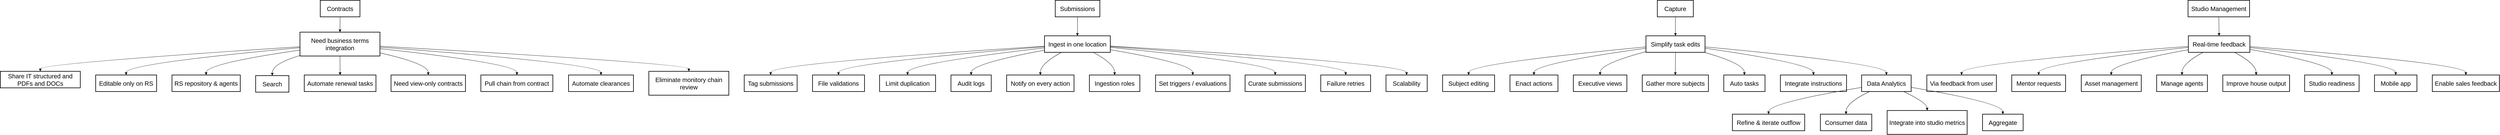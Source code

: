 <mxfile version="26.2.13" pages="4">
  <diagram name="Page-1" id="dv1BpwVz9YMaFAA80OQs">
    <mxGraphModel dx="2574" dy="931" grid="1" gridSize="10" guides="1" tooltips="1" connect="1" arrows="1" fold="1" page="1" pageScale="1" pageWidth="850" pageHeight="1100" math="0" shadow="0">
      <root>
        <mxCell id="0" />
        <mxCell id="1" parent="0" />
        <mxCell id="3_ZKAWXUgkXa2NBCeWP--115" value="Contracts" style="whiteSpace=wrap;strokeWidth=2;fontSize=20;" vertex="1" parent="1">
          <mxGeometry x="740" y="104" width="129" height="54" as="geometry" />
        </mxCell>
        <mxCell id="3_ZKAWXUgkXa2NBCeWP--116" value="Submissions" style="whiteSpace=wrap;strokeWidth=2;fontSize=20;" vertex="1" parent="1">
          <mxGeometry x="3129" y="104" width="145" height="54" as="geometry" />
        </mxCell>
        <mxCell id="3_ZKAWXUgkXa2NBCeWP--117" value="Capture" style="whiteSpace=wrap;strokeWidth=2;fontSize=20;" vertex="1" parent="1">
          <mxGeometry x="5086" y="104" width="117" height="54" as="geometry" />
        </mxCell>
        <mxCell id="3_ZKAWXUgkXa2NBCeWP--118" value="Studio Management" style="whiteSpace=wrap;strokeWidth=2;fontSize=20;" vertex="1" parent="1">
          <mxGeometry x="6811" y="104" width="200" height="54" as="geometry" />
        </mxCell>
        <mxCell id="3_ZKAWXUgkXa2NBCeWP--119" value="Need business terms integration" style="whiteSpace=wrap;strokeWidth=2;fontSize=20;" vertex="1" parent="1">
          <mxGeometry x="674" y="208" width="260" height="78" as="geometry" />
        </mxCell>
        <mxCell id="3_ZKAWXUgkXa2NBCeWP--120" value="Share IT structured and PDFs and DOCs" style="whiteSpace=wrap;strokeWidth=2;fontSize=20;" vertex="1" parent="1">
          <mxGeometry x="-300" y="336" width="260" height="54" as="geometry" />
        </mxCell>
        <mxCell id="3_ZKAWXUgkXa2NBCeWP--121" value="Editable only on RS" style="whiteSpace=wrap;strokeWidth=2;fontSize=20;" vertex="1" parent="1">
          <mxGeometry x="10" y="348" width="198" height="54" as="geometry" />
        </mxCell>
        <mxCell id="3_ZKAWXUgkXa2NBCeWP--122" value="RS repository &amp; agents" style="whiteSpace=wrap;strokeWidth=2;fontSize=20;" vertex="1" parent="1">
          <mxGeometry x="258" y="348" width="222" height="54" as="geometry" />
        </mxCell>
        <mxCell id="3_ZKAWXUgkXa2NBCeWP--123" value="Search" style="whiteSpace=wrap;strokeWidth=2;fontSize=20;" vertex="1" parent="1">
          <mxGeometry x="530" y="350" width="108" height="54" as="geometry" />
        </mxCell>
        <mxCell id="3_ZKAWXUgkXa2NBCeWP--124" value="Automate renewal tasks" style="whiteSpace=wrap;strokeWidth=2;fontSize=20;" vertex="1" parent="1">
          <mxGeometry x="688" y="348" width="233" height="54" as="geometry" />
        </mxCell>
        <mxCell id="3_ZKAWXUgkXa2NBCeWP--125" value="Need view-only contracts" style="whiteSpace=wrap;strokeWidth=2;fontSize=20;" vertex="1" parent="1">
          <mxGeometry x="970" y="348" width="242" height="54" as="geometry" />
        </mxCell>
        <mxCell id="3_ZKAWXUgkXa2NBCeWP--126" value="Pull chain from contract" style="whiteSpace=wrap;strokeWidth=2;fontSize=20;" vertex="1" parent="1">
          <mxGeometry x="1262" y="348" width="234" height="54" as="geometry" />
        </mxCell>
        <mxCell id="3_ZKAWXUgkXa2NBCeWP--127" value="Automate clearances" style="whiteSpace=wrap;strokeWidth=2;fontSize=20;" vertex="1" parent="1">
          <mxGeometry x="1547" y="348" width="211" height="54" as="geometry" />
        </mxCell>
        <mxCell id="3_ZKAWXUgkXa2NBCeWP--128" value="Eliminate monitory chain review" style="whiteSpace=wrap;strokeWidth=2;fontSize=20;" vertex="1" parent="1">
          <mxGeometry x="1808" y="336" width="260" height="78" as="geometry" />
        </mxCell>
        <mxCell id="3_ZKAWXUgkXa2NBCeWP--129" value="Ingest in one location" style="whiteSpace=wrap;strokeWidth=2;fontSize=20;" vertex="1" parent="1">
          <mxGeometry x="3094" y="220" width="214" height="54" as="geometry" />
        </mxCell>
        <mxCell id="3_ZKAWXUgkXa2NBCeWP--130" value="Tag submissions" style="whiteSpace=wrap;strokeWidth=2;fontSize=20;" vertex="1" parent="1">
          <mxGeometry x="2118" y="348" width="172" height="54" as="geometry" />
        </mxCell>
        <mxCell id="3_ZKAWXUgkXa2NBCeWP--131" value="File validations" style="whiteSpace=wrap;strokeWidth=2;fontSize=20;" vertex="1" parent="1">
          <mxGeometry x="2340" y="348" width="169" height="54" as="geometry" />
        </mxCell>
        <mxCell id="3_ZKAWXUgkXa2NBCeWP--132" value="Limit duplication" style="whiteSpace=wrap;strokeWidth=2;fontSize=20;" vertex="1" parent="1">
          <mxGeometry x="2558" y="348" width="182" height="54" as="geometry" />
        </mxCell>
        <mxCell id="3_ZKAWXUgkXa2NBCeWP--133" value="Audit logs" style="whiteSpace=wrap;strokeWidth=2;fontSize=20;" vertex="1" parent="1">
          <mxGeometry x="2790" y="348" width="131" height="54" as="geometry" />
        </mxCell>
        <mxCell id="3_ZKAWXUgkXa2NBCeWP--134" value="Notify on every action" style="whiteSpace=wrap;strokeWidth=2;fontSize=20;" vertex="1" parent="1">
          <mxGeometry x="2971" y="348" width="219" height="54" as="geometry" />
        </mxCell>
        <mxCell id="3_ZKAWXUgkXa2NBCeWP--135" value="Ingestion roles" style="whiteSpace=wrap;strokeWidth=2;fontSize=20;" vertex="1" parent="1">
          <mxGeometry x="3240" y="348" width="164" height="54" as="geometry" />
        </mxCell>
        <mxCell id="3_ZKAWXUgkXa2NBCeWP--136" value="Set triggers / evaluations" style="whiteSpace=wrap;strokeWidth=2;fontSize=20;" vertex="1" parent="1">
          <mxGeometry x="3455" y="348" width="242" height="54" as="geometry" />
        </mxCell>
        <mxCell id="3_ZKAWXUgkXa2NBCeWP--137" value="Curate submissions" style="whiteSpace=wrap;strokeWidth=2;fontSize=20;" vertex="1" parent="1">
          <mxGeometry x="3746" y="348" width="196" height="54" as="geometry" />
        </mxCell>
        <mxCell id="3_ZKAWXUgkXa2NBCeWP--138" value="Failure retries" style="whiteSpace=wrap;strokeWidth=2;fontSize=20;" vertex="1" parent="1">
          <mxGeometry x="3992" y="348" width="162" height="54" as="geometry" />
        </mxCell>
        <mxCell id="3_ZKAWXUgkXa2NBCeWP--139" value="Scalability" style="whiteSpace=wrap;strokeWidth=2;fontSize=20;" vertex="1" parent="1">
          <mxGeometry x="4204" y="348" width="134" height="54" as="geometry" />
        </mxCell>
        <mxCell id="3_ZKAWXUgkXa2NBCeWP--140" value="Simplify task edits" style="whiteSpace=wrap;strokeWidth=2;fontSize=20;" vertex="1" parent="1">
          <mxGeometry x="5049" y="220" width="192" height="54" as="geometry" />
        </mxCell>
        <mxCell id="3_ZKAWXUgkXa2NBCeWP--141" value="Subject editing" style="whiteSpace=wrap;strokeWidth=2;fontSize=20;" vertex="1" parent="1">
          <mxGeometry x="4388" y="348" width="169" height="54" as="geometry" />
        </mxCell>
        <mxCell id="3_ZKAWXUgkXa2NBCeWP--142" value="Enact actions" style="whiteSpace=wrap;strokeWidth=2;fontSize=20;" vertex="1" parent="1">
          <mxGeometry x="4607" y="348" width="156" height="54" as="geometry" />
        </mxCell>
        <mxCell id="3_ZKAWXUgkXa2NBCeWP--143" value="Executive views" style="whiteSpace=wrap;strokeWidth=2;fontSize=20;" vertex="1" parent="1">
          <mxGeometry x="4813" y="348" width="174" height="54" as="geometry" />
        </mxCell>
        <mxCell id="3_ZKAWXUgkXa2NBCeWP--144" value="Gather more subjects" style="whiteSpace=wrap;strokeWidth=2;fontSize=20;" vertex="1" parent="1">
          <mxGeometry x="5037" y="348" width="215" height="54" as="geometry" />
        </mxCell>
        <mxCell id="3_ZKAWXUgkXa2NBCeWP--145" value="Auto tasks" style="whiteSpace=wrap;strokeWidth=2;fontSize=20;" vertex="1" parent="1">
          <mxGeometry x="5302" y="348" width="134" height="54" as="geometry" />
        </mxCell>
        <mxCell id="3_ZKAWXUgkXa2NBCeWP--146" value="Integrate instructions" style="whiteSpace=wrap;strokeWidth=2;fontSize=20;" vertex="1" parent="1">
          <mxGeometry x="5486" y="348" width="215" height="54" as="geometry" />
        </mxCell>
        <mxCell id="3_ZKAWXUgkXa2NBCeWP--147" value="Real-time feedback" style="whiteSpace=wrap;strokeWidth=2;fontSize=20;" vertex="1" parent="1">
          <mxGeometry x="6812" y="220" width="200" height="54" as="geometry" />
        </mxCell>
        <mxCell id="3_ZKAWXUgkXa2NBCeWP--148" value="Via feedback from user" style="whiteSpace=wrap;strokeWidth=2;fontSize=20;" vertex="1" parent="1">
          <mxGeometry x="5962" y="348" width="226" height="54" as="geometry" />
        </mxCell>
        <mxCell id="3_ZKAWXUgkXa2NBCeWP--149" value="Mentor requests" style="whiteSpace=wrap;strokeWidth=2;fontSize=20;" vertex="1" parent="1">
          <mxGeometry x="6238" y="348" width="175" height="54" as="geometry" />
        </mxCell>
        <mxCell id="3_ZKAWXUgkXa2NBCeWP--150" value="Asset management" style="whiteSpace=wrap;strokeWidth=2;fontSize=20;" vertex="1" parent="1">
          <mxGeometry x="6464" y="348" width="195" height="54" as="geometry" />
        </mxCell>
        <mxCell id="3_ZKAWXUgkXa2NBCeWP--151" value="Manage agents" style="whiteSpace=wrap;strokeWidth=2;fontSize=20;" vertex="1" parent="1">
          <mxGeometry x="6709" y="348" width="165" height="54" as="geometry" />
        </mxCell>
        <mxCell id="3_ZKAWXUgkXa2NBCeWP--152" value="Improve house output" style="whiteSpace=wrap;strokeWidth=2;fontSize=20;" vertex="1" parent="1">
          <mxGeometry x="6924" y="348" width="217" height="54" as="geometry" />
        </mxCell>
        <mxCell id="3_ZKAWXUgkXa2NBCeWP--153" value="Studio readiness" style="whiteSpace=wrap;strokeWidth=2;fontSize=20;" vertex="1" parent="1">
          <mxGeometry x="7190" y="348" width="177" height="54" as="geometry" />
        </mxCell>
        <mxCell id="3_ZKAWXUgkXa2NBCeWP--154" value="Mobile app" style="whiteSpace=wrap;strokeWidth=2;fontSize=20;" vertex="1" parent="1">
          <mxGeometry x="7417" y="348" width="138" height="54" as="geometry" />
        </mxCell>
        <mxCell id="3_ZKAWXUgkXa2NBCeWP--155" value="Enable sales feedback" style="whiteSpace=wrap;strokeWidth=2;fontSize=20;" vertex="1" parent="1">
          <mxGeometry x="7605" y="348" width="218" height="54" as="geometry" />
        </mxCell>
        <mxCell id="3_ZKAWXUgkXa2NBCeWP--156" value="Data Analytics" style="whiteSpace=wrap;strokeWidth=2;fontSize=20;" vertex="1" parent="1">
          <mxGeometry x="5750" y="348" width="161" height="54" as="geometry" />
        </mxCell>
        <mxCell id="3_ZKAWXUgkXa2NBCeWP--157" value="Refine &amp; iterate outflow" style="whiteSpace=wrap;strokeWidth=2;fontSize=20;" vertex="1" parent="1">
          <mxGeometry x="5330" y="476" width="235" height="54" as="geometry" />
        </mxCell>
        <mxCell id="3_ZKAWXUgkXa2NBCeWP--158" value="Consumer data" style="whiteSpace=wrap;strokeWidth=2;fontSize=20;" vertex="1" parent="1">
          <mxGeometry x="5616" y="476" width="167" height="54" as="geometry" />
        </mxCell>
        <mxCell id="3_ZKAWXUgkXa2NBCeWP--159" value="Integrate into studio metrics" style="whiteSpace=wrap;strokeWidth=2;fontSize=20;" vertex="1" parent="1">
          <mxGeometry x="5833" y="464" width="260" height="78" as="geometry" />
        </mxCell>
        <mxCell id="3_ZKAWXUgkXa2NBCeWP--160" value="Aggregate" style="whiteSpace=wrap;strokeWidth=2;fontSize=20;" vertex="1" parent="1">
          <mxGeometry x="6143" y="476" width="132" height="54" as="geometry" />
        </mxCell>
        <mxCell id="3_ZKAWXUgkXa2NBCeWP--165" value="" style="curved=1;startArrow=none;endArrow=block;exitX=0.5;exitY=1;entryX=0.5;entryY=0;rounded=0;fontSize=20;" edge="1" parent="1" source="3_ZKAWXUgkXa2NBCeWP--115" target="3_ZKAWXUgkXa2NBCeWP--119">
          <mxGeometry relative="1" as="geometry">
            <Array as="points" />
          </mxGeometry>
        </mxCell>
        <mxCell id="3_ZKAWXUgkXa2NBCeWP--166" value="" style="curved=1;startArrow=none;endArrow=block;exitX=0;exitY=0.61;entryX=0.5;entryY=0;rounded=0;fontSize=20;" edge="1" parent="1" source="3_ZKAWXUgkXa2NBCeWP--119" target="3_ZKAWXUgkXa2NBCeWP--120">
          <mxGeometry relative="1" as="geometry">
            <Array as="points">
              <mxPoint x="-170" y="311" />
            </Array>
          </mxGeometry>
        </mxCell>
        <mxCell id="3_ZKAWXUgkXa2NBCeWP--167" value="" style="curved=1;startArrow=none;endArrow=block;exitX=0;exitY=0.65;entryX=0.5;entryY=0;rounded=0;fontSize=20;" edge="1" parent="1" source="3_ZKAWXUgkXa2NBCeWP--119" target="3_ZKAWXUgkXa2NBCeWP--121">
          <mxGeometry relative="1" as="geometry">
            <Array as="points">
              <mxPoint x="109" y="311" />
            </Array>
          </mxGeometry>
        </mxCell>
        <mxCell id="3_ZKAWXUgkXa2NBCeWP--168" value="" style="curved=1;startArrow=none;endArrow=block;exitX=0;exitY=0.75;entryX=0.5;entryY=0;rounded=0;fontSize=20;" edge="1" parent="1" source="3_ZKAWXUgkXa2NBCeWP--119" target="3_ZKAWXUgkXa2NBCeWP--122">
          <mxGeometry relative="1" as="geometry">
            <Array as="points">
              <mxPoint x="369" y="311" />
            </Array>
          </mxGeometry>
        </mxCell>
        <mxCell id="3_ZKAWXUgkXa2NBCeWP--169" value="" style="curved=1;startArrow=none;endArrow=block;exitX=0;exitY=0.98;entryX=0.5;entryY=0;rounded=0;fontSize=20;" edge="1" parent="1" source="3_ZKAWXUgkXa2NBCeWP--119" target="3_ZKAWXUgkXa2NBCeWP--123">
          <mxGeometry relative="1" as="geometry">
            <Array as="points">
              <mxPoint x="584" y="311" />
            </Array>
          </mxGeometry>
        </mxCell>
        <mxCell id="3_ZKAWXUgkXa2NBCeWP--170" value="" style="curved=1;startArrow=none;endArrow=block;exitX=0.5;exitY=1;entryX=0.5;entryY=0;rounded=0;fontSize=20;" edge="1" parent="1" source="3_ZKAWXUgkXa2NBCeWP--119" target="3_ZKAWXUgkXa2NBCeWP--124">
          <mxGeometry relative="1" as="geometry">
            <Array as="points" />
          </mxGeometry>
        </mxCell>
        <mxCell id="3_ZKAWXUgkXa2NBCeWP--171" value="" style="curved=1;startArrow=none;endArrow=block;exitX=1;exitY=0.87;entryX=0.5;entryY=0;rounded=0;fontSize=20;" edge="1" parent="1" source="3_ZKAWXUgkXa2NBCeWP--119" target="3_ZKAWXUgkXa2NBCeWP--125">
          <mxGeometry relative="1" as="geometry">
            <Array as="points">
              <mxPoint x="1091" y="311" />
            </Array>
          </mxGeometry>
        </mxCell>
        <mxCell id="3_ZKAWXUgkXa2NBCeWP--172" value="" style="curved=1;startArrow=none;endArrow=block;exitX=1;exitY=0.69;entryX=0.5;entryY=0;rounded=0;fontSize=20;" edge="1" parent="1" source="3_ZKAWXUgkXa2NBCeWP--119" target="3_ZKAWXUgkXa2NBCeWP--126">
          <mxGeometry relative="1" as="geometry">
            <Array as="points">
              <mxPoint x="1380" y="311" />
            </Array>
          </mxGeometry>
        </mxCell>
        <mxCell id="3_ZKAWXUgkXa2NBCeWP--173" value="" style="curved=1;startArrow=none;endArrow=block;exitX=1;exitY=0.63;entryX=0.5;entryY=0;rounded=0;fontSize=20;" edge="1" parent="1" source="3_ZKAWXUgkXa2NBCeWP--119" target="3_ZKAWXUgkXa2NBCeWP--127">
          <mxGeometry relative="1" as="geometry">
            <Array as="points">
              <mxPoint x="1652" y="311" />
            </Array>
          </mxGeometry>
        </mxCell>
        <mxCell id="3_ZKAWXUgkXa2NBCeWP--174" value="" style="curved=1;startArrow=none;endArrow=block;exitX=1;exitY=0.59;entryX=0.5;entryY=0;rounded=0;fontSize=20;" edge="1" parent="1" source="3_ZKAWXUgkXa2NBCeWP--119" target="3_ZKAWXUgkXa2NBCeWP--128">
          <mxGeometry relative="1" as="geometry">
            <Array as="points">
              <mxPoint x="1938" y="311" />
            </Array>
          </mxGeometry>
        </mxCell>
        <mxCell id="3_ZKAWXUgkXa2NBCeWP--175" value="" style="curved=1;startArrow=none;endArrow=block;exitX=0.5;exitY=1;entryX=0.5;entryY=0;rounded=0;fontSize=20;" edge="1" parent="1" source="3_ZKAWXUgkXa2NBCeWP--116" target="3_ZKAWXUgkXa2NBCeWP--129">
          <mxGeometry relative="1" as="geometry">
            <Array as="points" />
          </mxGeometry>
        </mxCell>
        <mxCell id="3_ZKAWXUgkXa2NBCeWP--176" value="" style="curved=1;startArrow=none;endArrow=block;exitX=0;exitY=0.63;entryX=0.5;entryY=0;rounded=0;fontSize=20;" edge="1" parent="1" source="3_ZKAWXUgkXa2NBCeWP--129" target="3_ZKAWXUgkXa2NBCeWP--130">
          <mxGeometry relative="1" as="geometry">
            <Array as="points">
              <mxPoint x="2204" y="311" />
            </Array>
          </mxGeometry>
        </mxCell>
        <mxCell id="3_ZKAWXUgkXa2NBCeWP--177" value="" style="curved=1;startArrow=none;endArrow=block;exitX=0;exitY=0.66;entryX=0.5;entryY=0;rounded=0;fontSize=20;" edge="1" parent="1" source="3_ZKAWXUgkXa2NBCeWP--129" target="3_ZKAWXUgkXa2NBCeWP--131">
          <mxGeometry relative="1" as="geometry">
            <Array as="points">
              <mxPoint x="2424" y="311" />
            </Array>
          </mxGeometry>
        </mxCell>
        <mxCell id="3_ZKAWXUgkXa2NBCeWP--178" value="" style="curved=1;startArrow=none;endArrow=block;exitX=0;exitY=0.73;entryX=0.5;entryY=0;rounded=0;fontSize=20;" edge="1" parent="1" source="3_ZKAWXUgkXa2NBCeWP--129" target="3_ZKAWXUgkXa2NBCeWP--132">
          <mxGeometry relative="1" as="geometry">
            <Array as="points">
              <mxPoint x="2649" y="311" />
            </Array>
          </mxGeometry>
        </mxCell>
        <mxCell id="3_ZKAWXUgkXa2NBCeWP--179" value="" style="curved=1;startArrow=none;endArrow=block;exitX=0;exitY=0.87;entryX=0.5;entryY=0;rounded=0;fontSize=20;" edge="1" parent="1" source="3_ZKAWXUgkXa2NBCeWP--129" target="3_ZKAWXUgkXa2NBCeWP--133">
          <mxGeometry relative="1" as="geometry">
            <Array as="points">
              <mxPoint x="2856" y="311" />
            </Array>
          </mxGeometry>
        </mxCell>
        <mxCell id="3_ZKAWXUgkXa2NBCeWP--180" value="" style="curved=1;startArrow=none;endArrow=block;exitX=0.26;exitY=1;entryX=0.5;entryY=0;rounded=0;fontSize=20;" edge="1" parent="1" source="3_ZKAWXUgkXa2NBCeWP--129" target="3_ZKAWXUgkXa2NBCeWP--134">
          <mxGeometry relative="1" as="geometry">
            <Array as="points">
              <mxPoint x="3081" y="311" />
            </Array>
          </mxGeometry>
        </mxCell>
        <mxCell id="3_ZKAWXUgkXa2NBCeWP--181" value="" style="curved=1;startArrow=none;endArrow=block;exitX=0.74;exitY=1;entryX=0.5;entryY=0;rounded=0;fontSize=20;" edge="1" parent="1" source="3_ZKAWXUgkXa2NBCeWP--129" target="3_ZKAWXUgkXa2NBCeWP--135">
          <mxGeometry relative="1" as="geometry">
            <Array as="points">
              <mxPoint x="3322" y="311" />
            </Array>
          </mxGeometry>
        </mxCell>
        <mxCell id="3_ZKAWXUgkXa2NBCeWP--182" value="" style="curved=1;startArrow=none;endArrow=block;exitX=1;exitY=0.84;entryX=0.5;entryY=0;rounded=0;fontSize=20;" edge="1" parent="1" source="3_ZKAWXUgkXa2NBCeWP--129" target="3_ZKAWXUgkXa2NBCeWP--136">
          <mxGeometry relative="1" as="geometry">
            <Array as="points">
              <mxPoint x="3575" y="311" />
            </Array>
          </mxGeometry>
        </mxCell>
        <mxCell id="3_ZKAWXUgkXa2NBCeWP--183" value="" style="curved=1;startArrow=none;endArrow=block;exitX=1;exitY=0.7;entryX=0.5;entryY=0;rounded=0;fontSize=20;" edge="1" parent="1" source="3_ZKAWXUgkXa2NBCeWP--129" target="3_ZKAWXUgkXa2NBCeWP--137">
          <mxGeometry relative="1" as="geometry">
            <Array as="points">
              <mxPoint x="3844" y="311" />
            </Array>
          </mxGeometry>
        </mxCell>
        <mxCell id="3_ZKAWXUgkXa2NBCeWP--184" value="" style="curved=1;startArrow=none;endArrow=block;exitX=1;exitY=0.65;entryX=0.5;entryY=0;rounded=0;fontSize=20;" edge="1" parent="1" source="3_ZKAWXUgkXa2NBCeWP--129" target="3_ZKAWXUgkXa2NBCeWP--138">
          <mxGeometry relative="1" as="geometry">
            <Array as="points">
              <mxPoint x="4073" y="311" />
            </Array>
          </mxGeometry>
        </mxCell>
        <mxCell id="3_ZKAWXUgkXa2NBCeWP--185" value="" style="curved=1;startArrow=none;endArrow=block;exitX=1;exitY=0.62;entryX=0.5;entryY=0;rounded=0;fontSize=20;" edge="1" parent="1" source="3_ZKAWXUgkXa2NBCeWP--129" target="3_ZKAWXUgkXa2NBCeWP--139">
          <mxGeometry relative="1" as="geometry">
            <Array as="points">
              <mxPoint x="4271" y="311" />
            </Array>
          </mxGeometry>
        </mxCell>
        <mxCell id="3_ZKAWXUgkXa2NBCeWP--186" value="" style="curved=1;startArrow=none;endArrow=block;exitX=0.5;exitY=1;entryX=0.5;entryY=0;rounded=0;fontSize=20;" edge="1" parent="1" source="3_ZKAWXUgkXa2NBCeWP--117" target="3_ZKAWXUgkXa2NBCeWP--140">
          <mxGeometry relative="1" as="geometry">
            <Array as="points" />
          </mxGeometry>
        </mxCell>
        <mxCell id="3_ZKAWXUgkXa2NBCeWP--187" value="" style="curved=1;startArrow=none;endArrow=block;exitX=0;exitY=0.67;entryX=0.5;entryY=0;rounded=0;fontSize=20;" edge="1" parent="1" source="3_ZKAWXUgkXa2NBCeWP--140" target="3_ZKAWXUgkXa2NBCeWP--141">
          <mxGeometry relative="1" as="geometry">
            <Array as="points">
              <mxPoint x="4473" y="311" />
            </Array>
          </mxGeometry>
        </mxCell>
        <mxCell id="3_ZKAWXUgkXa2NBCeWP--188" value="" style="curved=1;startArrow=none;endArrow=block;exitX=0;exitY=0.75;entryX=0.5;entryY=0;rounded=0;fontSize=20;" edge="1" parent="1" source="3_ZKAWXUgkXa2NBCeWP--140" target="3_ZKAWXUgkXa2NBCeWP--142">
          <mxGeometry relative="1" as="geometry">
            <Array as="points">
              <mxPoint x="4685" y="311" />
            </Array>
          </mxGeometry>
        </mxCell>
        <mxCell id="3_ZKAWXUgkXa2NBCeWP--189" value="" style="curved=1;startArrow=none;endArrow=block;exitX=0;exitY=0.96;entryX=0.5;entryY=0;rounded=0;fontSize=20;" edge="1" parent="1" source="3_ZKAWXUgkXa2NBCeWP--140" target="3_ZKAWXUgkXa2NBCeWP--143">
          <mxGeometry relative="1" as="geometry">
            <Array as="points">
              <mxPoint x="4900" y="311" />
            </Array>
          </mxGeometry>
        </mxCell>
        <mxCell id="3_ZKAWXUgkXa2NBCeWP--190" value="" style="curved=1;startArrow=none;endArrow=block;exitX=0.5;exitY=1;entryX=0.5;entryY=0;rounded=0;fontSize=20;" edge="1" parent="1" source="3_ZKAWXUgkXa2NBCeWP--140" target="3_ZKAWXUgkXa2NBCeWP--144">
          <mxGeometry relative="1" as="geometry">
            <Array as="points" />
          </mxGeometry>
        </mxCell>
        <mxCell id="3_ZKAWXUgkXa2NBCeWP--191" value="" style="curved=1;startArrow=none;endArrow=block;exitX=0.99;exitY=1;entryX=0.5;entryY=0;rounded=0;fontSize=20;" edge="1" parent="1" source="3_ZKAWXUgkXa2NBCeWP--140" target="3_ZKAWXUgkXa2NBCeWP--145">
          <mxGeometry relative="1" as="geometry">
            <Array as="points">
              <mxPoint x="5369" y="311" />
            </Array>
          </mxGeometry>
        </mxCell>
        <mxCell id="3_ZKAWXUgkXa2NBCeWP--192" value="" style="curved=1;startArrow=none;endArrow=block;exitX=1;exitY=0.75;entryX=0.5;entryY=0;rounded=0;fontSize=20;" edge="1" parent="1" source="3_ZKAWXUgkXa2NBCeWP--140" target="3_ZKAWXUgkXa2NBCeWP--146">
          <mxGeometry relative="1" as="geometry">
            <Array as="points">
              <mxPoint x="5593" y="311" />
            </Array>
          </mxGeometry>
        </mxCell>
        <mxCell id="3_ZKAWXUgkXa2NBCeWP--193" value="" style="curved=1;startArrow=none;endArrow=block;exitX=0.5;exitY=1;entryX=0.5;entryY=0;rounded=0;fontSize=20;" edge="1" parent="1" source="3_ZKAWXUgkXa2NBCeWP--118" target="3_ZKAWXUgkXa2NBCeWP--147">
          <mxGeometry relative="1" as="geometry">
            <Array as="points" />
          </mxGeometry>
        </mxCell>
        <mxCell id="3_ZKAWXUgkXa2NBCeWP--194" value="" style="curved=1;startArrow=none;endArrow=block;exitX=0;exitY=0.64;entryX=0.5;entryY=0;rounded=0;fontSize=20;" edge="1" parent="1" source="3_ZKAWXUgkXa2NBCeWP--147" target="3_ZKAWXUgkXa2NBCeWP--148">
          <mxGeometry relative="1" as="geometry">
            <Array as="points">
              <mxPoint x="6075" y="311" />
            </Array>
          </mxGeometry>
        </mxCell>
        <mxCell id="3_ZKAWXUgkXa2NBCeWP--195" value="" style="curved=1;startArrow=none;endArrow=block;exitX=0;exitY=0.7;entryX=0.5;entryY=0;rounded=0;fontSize=20;" edge="1" parent="1" source="3_ZKAWXUgkXa2NBCeWP--147" target="3_ZKAWXUgkXa2NBCeWP--149">
          <mxGeometry relative="1" as="geometry">
            <Array as="points">
              <mxPoint x="6326" y="311" />
            </Array>
          </mxGeometry>
        </mxCell>
        <mxCell id="3_ZKAWXUgkXa2NBCeWP--196" value="" style="curved=1;startArrow=none;endArrow=block;exitX=0;exitY=0.84;entryX=0.5;entryY=0;rounded=0;fontSize=20;" edge="1" parent="1" source="3_ZKAWXUgkXa2NBCeWP--147" target="3_ZKAWXUgkXa2NBCeWP--150">
          <mxGeometry relative="1" as="geometry">
            <Array as="points">
              <mxPoint x="6561" y="311" />
            </Array>
          </mxGeometry>
        </mxCell>
        <mxCell id="3_ZKAWXUgkXa2NBCeWP--197" value="" style="curved=1;startArrow=none;endArrow=block;exitX=0.24;exitY=1;entryX=0.5;entryY=0;rounded=0;fontSize=20;" edge="1" parent="1" source="3_ZKAWXUgkXa2NBCeWP--147" target="3_ZKAWXUgkXa2NBCeWP--151">
          <mxGeometry relative="1" as="geometry">
            <Array as="points">
              <mxPoint x="6791" y="311" />
            </Array>
          </mxGeometry>
        </mxCell>
        <mxCell id="3_ZKAWXUgkXa2NBCeWP--198" value="" style="curved=1;startArrow=none;endArrow=block;exitX=0.75;exitY=1;entryX=0.5;entryY=0;rounded=0;fontSize=20;" edge="1" parent="1" source="3_ZKAWXUgkXa2NBCeWP--147" target="3_ZKAWXUgkXa2NBCeWP--152">
          <mxGeometry relative="1" as="geometry">
            <Array as="points">
              <mxPoint x="7032" y="311" />
            </Array>
          </mxGeometry>
        </mxCell>
        <mxCell id="3_ZKAWXUgkXa2NBCeWP--199" value="" style="curved=1;startArrow=none;endArrow=block;exitX=1;exitY=0.82;entryX=0.5;entryY=0;rounded=0;fontSize=20;" edge="1" parent="1" source="3_ZKAWXUgkXa2NBCeWP--147" target="3_ZKAWXUgkXa2NBCeWP--153">
          <mxGeometry relative="1" as="geometry">
            <Array as="points">
              <mxPoint x="7279" y="311" />
            </Array>
          </mxGeometry>
        </mxCell>
        <mxCell id="3_ZKAWXUgkXa2NBCeWP--200" value="" style="curved=1;startArrow=none;endArrow=block;exitX=1;exitY=0.71;entryX=0.5;entryY=0;rounded=0;fontSize=20;" edge="1" parent="1" source="3_ZKAWXUgkXa2NBCeWP--147" target="3_ZKAWXUgkXa2NBCeWP--154">
          <mxGeometry relative="1" as="geometry">
            <Array as="points">
              <mxPoint x="7486" y="311" />
            </Array>
          </mxGeometry>
        </mxCell>
        <mxCell id="3_ZKAWXUgkXa2NBCeWP--201" value="" style="curved=1;startArrow=none;endArrow=block;exitX=1;exitY=0.65;entryX=0.5;entryY=0;rounded=0;fontSize=20;" edge="1" parent="1" source="3_ZKAWXUgkXa2NBCeWP--147" target="3_ZKAWXUgkXa2NBCeWP--155">
          <mxGeometry relative="1" as="geometry">
            <Array as="points">
              <mxPoint x="7714" y="311" />
            </Array>
          </mxGeometry>
        </mxCell>
        <mxCell id="3_ZKAWXUgkXa2NBCeWP--202" value="" style="curved=1;startArrow=none;endArrow=block;exitX=1;exitY=0.67;entryX=0.5;entryY=0;rounded=0;fontSize=20;" edge="1" parent="1" source="3_ZKAWXUgkXa2NBCeWP--140" target="3_ZKAWXUgkXa2NBCeWP--156">
          <mxGeometry relative="1" as="geometry">
            <Array as="points">
              <mxPoint x="5831" y="311" />
            </Array>
          </mxGeometry>
        </mxCell>
        <mxCell id="3_ZKAWXUgkXa2NBCeWP--203" value="" style="curved=1;startArrow=none;endArrow=block;exitX=0;exitY=0.75;entryX=0.5;entryY=0;rounded=0;fontSize=20;" edge="1" parent="1" source="3_ZKAWXUgkXa2NBCeWP--156" target="3_ZKAWXUgkXa2NBCeWP--157">
          <mxGeometry relative="1" as="geometry">
            <Array as="points">
              <mxPoint x="5448" y="439" />
            </Array>
          </mxGeometry>
        </mxCell>
        <mxCell id="3_ZKAWXUgkXa2NBCeWP--204" value="" style="curved=1;startArrow=none;endArrow=block;exitX=0.16;exitY=1;entryX=0.5;entryY=0;rounded=0;fontSize=20;" edge="1" parent="1" source="3_ZKAWXUgkXa2NBCeWP--156" target="3_ZKAWXUgkXa2NBCeWP--158">
          <mxGeometry relative="1" as="geometry">
            <Array as="points">
              <mxPoint x="5699" y="439" />
            </Array>
          </mxGeometry>
        </mxCell>
        <mxCell id="3_ZKAWXUgkXa2NBCeWP--205" value="" style="curved=1;startArrow=none;endArrow=block;exitX=0.85;exitY=1;entryX=0.5;entryY=0;rounded=0;fontSize=20;" edge="1" parent="1" source="3_ZKAWXUgkXa2NBCeWP--156" target="3_ZKAWXUgkXa2NBCeWP--159">
          <mxGeometry relative="1" as="geometry">
            <Array as="points">
              <mxPoint x="5963" y="439" />
            </Array>
          </mxGeometry>
        </mxCell>
        <mxCell id="3_ZKAWXUgkXa2NBCeWP--206" value="" style="curved=1;startArrow=none;endArrow=block;exitX=1.01;exitY=0.75;entryX=0.5;entryY=0;rounded=0;fontSize=20;" edge="1" parent="1" source="3_ZKAWXUgkXa2NBCeWP--156" target="3_ZKAWXUgkXa2NBCeWP--160">
          <mxGeometry relative="1" as="geometry">
            <Array as="points">
              <mxPoint x="6209" y="439" />
            </Array>
          </mxGeometry>
        </mxCell>
      </root>
    </mxGraphModel>
  </diagram>
  <diagram id="5qSao1uCN-I8nl_QvMsA" name="RM">
    <mxGraphModel dx="532" dy="512" grid="1" gridSize="10" guides="1" tooltips="1" connect="1" arrows="1" fold="1" page="1" pageScale="1" pageWidth="850" pageHeight="1100" math="0" shadow="0">
      <root>
        <mxCell id="0" />
        <mxCell id="1" parent="0" />
        <mxCell id="n62kCkismZGHgRpiUPFP-6" value="" style="edgeStyle=orthogonalEdgeStyle;rounded=0;orthogonalLoop=1;jettySize=auto;html=1;entryX=0.5;entryY=0;entryDx=0;entryDy=0;" edge="1" parent="1" source="n62kCkismZGHgRpiUPFP-2" target="n62kCkismZGHgRpiUPFP-7">
          <mxGeometry relative="1" as="geometry">
            <mxPoint x="100" y="135" as="targetPoint" />
          </mxGeometry>
        </mxCell>
        <mxCell id="n62kCkismZGHgRpiUPFP-2" value="Research Market" style="rounded=1;whiteSpace=wrap;html=1;" vertex="1" parent="1">
          <mxGeometry x="40" y="40" width="120" height="30" as="geometry" />
        </mxCell>
        <mxCell id="n62kCkismZGHgRpiUPFP-9" value="" style="edgeStyle=orthogonalEdgeStyle;rounded=0;orthogonalLoop=1;jettySize=auto;html=1;" edge="1" parent="1" source="n62kCkismZGHgRpiUPFP-7" target="n62kCkismZGHgRpiUPFP-8">
          <mxGeometry relative="1" as="geometry" />
        </mxCell>
        <mxCell id="n62kCkismZGHgRpiUPFP-15" value="" style="edgeStyle=orthogonalEdgeStyle;rounded=0;orthogonalLoop=1;jettySize=auto;html=1;" edge="1" parent="1" source="n62kCkismZGHgRpiUPFP-7" target="n62kCkismZGHgRpiUPFP-12">
          <mxGeometry relative="1" as="geometry" />
        </mxCell>
        <mxCell id="n62kCkismZGHgRpiUPFP-7" value="External File" style="rounded=1;whiteSpace=wrap;html=1;" vertex="1" parent="1">
          <mxGeometry x="40" y="110" width="120" height="30" as="geometry" />
        </mxCell>
        <mxCell id="n62kCkismZGHgRpiUPFP-8" value="&lt;ul&gt;&lt;li&gt;Free Redeemed Lunch&lt;/li&gt;&lt;li style=&quot;text-align: left;&quot;&gt;Year Book Details&lt;/li&gt;&lt;li style=&quot;text-align: left;&quot;&gt;&lt;span style=&quot;background-color: transparent; color: light-dark(rgb(0, 0, 0), rgb(255, 255, 255));&quot;&gt;Competitors&lt;/span&gt;&lt;/li&gt;&lt;li style=&quot;text-align: left;&quot;&gt;&lt;span style=&quot;background-color: transparent; color: light-dark(rgb(0, 0, 0), rgb(255, 255, 255));&quot;&gt;Demographics&lt;/span&gt;&lt;/li&gt;&lt;li style=&quot;text-align: left;&quot;&gt;&lt;span style=&quot;background-color: transparent; color: light-dark(rgb(0, 0, 0), rgb(255, 255, 255));&quot;&gt;School District Info&amp;nbsp;&lt;/span&gt;&lt;/li&gt;&lt;/ul&gt;" style="shape=process;whiteSpace=wrap;html=1;backgroundOutline=1;rounded=1;" vertex="1" parent="1">
          <mxGeometry x="240" y="77.5" width="240" height="95" as="geometry" />
        </mxCell>
        <mxCell id="n62kCkismZGHgRpiUPFP-18" value="" style="edgeStyle=orthogonalEdgeStyle;rounded=0;orthogonalLoop=1;jettySize=auto;html=1;" edge="1" parent="1" source="n62kCkismZGHgRpiUPFP-10" target="n62kCkismZGHgRpiUPFP-17">
          <mxGeometry relative="1" as="geometry" />
        </mxCell>
        <mxCell id="n62kCkismZGHgRpiUPFP-10" value="Do Analysis&lt;div&gt;in&lt;/div&gt;&lt;div&gt;Excel&lt;/div&gt;" style="whiteSpace=wrap;html=1;rounded=1;" vertex="1" parent="1">
          <mxGeometry x="260" y="201.25" width="120" height="57.5" as="geometry" />
        </mxCell>
        <mxCell id="n62kCkismZGHgRpiUPFP-16" value="" style="edgeStyle=orthogonalEdgeStyle;rounded=0;orthogonalLoop=1;jettySize=auto;html=1;" edge="1" parent="1" source="n62kCkismZGHgRpiUPFP-12" target="n62kCkismZGHgRpiUPFP-10">
          <mxGeometry relative="1" as="geometry" />
        </mxCell>
        <mxCell id="n62kCkismZGHgRpiUPFP-20" value="" style="edgeStyle=orthogonalEdgeStyle;rounded=0;orthogonalLoop=1;jettySize=auto;html=1;" edge="1" parent="1" source="n62kCkismZGHgRpiUPFP-12" target="n62kCkismZGHgRpiUPFP-19">
          <mxGeometry relative="1" as="geometry" />
        </mxCell>
        <mxCell id="n62kCkismZGHgRpiUPFP-12" value="Salesforce&amp;nbsp;&lt;div&gt;Sale Cloud&lt;/div&gt;" style="whiteSpace=wrap;html=1;rounded=1;" vertex="1" parent="1">
          <mxGeometry x="40" y="200" width="120" height="60" as="geometry" />
        </mxCell>
        <mxCell id="n62kCkismZGHgRpiUPFP-17" value="Revise Tiers&lt;div&gt;Hire Reps&lt;/div&gt;&lt;div&gt;Partnership&lt;/div&gt;" style="shape=process;whiteSpace=wrap;html=1;backgroundOutline=1;rounded=1;" vertex="1" parent="1">
          <mxGeometry x="260" y="300" width="120" height="60" as="geometry" />
        </mxCell>
        <mxCell id="n62kCkismZGHgRpiUPFP-22" value="" style="edgeStyle=orthogonalEdgeStyle;rounded=0;orthogonalLoop=1;jettySize=auto;html=1;" edge="1" parent="1" source="n62kCkismZGHgRpiUPFP-19" target="n62kCkismZGHgRpiUPFP-21">
          <mxGeometry relative="1" as="geometry" />
        </mxCell>
        <mxCell id="n62kCkismZGHgRpiUPFP-19" value="Sales Planning" style="whiteSpace=wrap;html=1;rounded=1;" vertex="1" parent="1">
          <mxGeometry x="40" y="320" width="120" height="60" as="geometry" />
        </mxCell>
        <mxCell id="n62kCkismZGHgRpiUPFP-21" value="Opportunity&amp;nbsp;&lt;div&gt;Pipeline&lt;/div&gt;" style="whiteSpace=wrap;html=1;rounded=1;" vertex="1" parent="1">
          <mxGeometry x="40" y="440" width="120" height="60" as="geometry" />
        </mxCell>
      </root>
    </mxGraphModel>
  </diagram>
  <diagram id="xl6DontU_gkd6mnQbekK" name="Contract">
    <mxGraphModel dx="532" dy="512" grid="1" gridSize="10" guides="1" tooltips="1" connect="1" arrows="1" fold="1" page="1" pageScale="1" pageWidth="850" pageHeight="1100" math="0" shadow="0">
      <root>
        <mxCell id="0" />
        <mxCell id="1" parent="0" />
        <mxCell id="QaBSVXSYE0db8IG4KcRK-3" value="" style="edgeStyle=orthogonalEdgeStyle;rounded=0;orthogonalLoop=1;jettySize=auto;html=1;" edge="1" parent="1" source="QaBSVXSYE0db8IG4KcRK-1" target="QaBSVXSYE0db8IG4KcRK-2">
          <mxGeometry relative="1" as="geometry" />
        </mxCell>
        <mxCell id="QaBSVXSYE0db8IG4KcRK-1" value="Manage&amp;nbsp;&lt;div&gt;Contracts / Bids&lt;/div&gt;" style="rounded=1;whiteSpace=wrap;html=1;" vertex="1" parent="1">
          <mxGeometry x="50" y="40" width="120" height="50" as="geometry" />
        </mxCell>
        <mxCell id="QaBSVXSYE0db8IG4KcRK-2" value="&lt;ul&gt;&lt;li&gt;Dates&lt;/li&gt;&lt;li&gt;Requirement&lt;/li&gt;&lt;li&gt;Data Privacy&amp;nbsp;&lt;/li&gt;&lt;/ul&gt;" style="shape=process;whiteSpace=wrap;html=1;backgroundOutline=1;rounded=1;align=left;" vertex="1" parent="1">
          <mxGeometry x="250" y="35" width="170" height="60" as="geometry" />
        </mxCell>
        <mxCell id="QaBSVXSYE0db8IG4KcRK-6" value="" style="edgeStyle=orthogonalEdgeStyle;rounded=0;orthogonalLoop=1;jettySize=auto;html=1;" edge="1" parent="1" source="QaBSVXSYE0db8IG4KcRK-4" target="QaBSVXSYE0db8IG4KcRK-5">
          <mxGeometry relative="1" as="geometry" />
        </mxCell>
        <mxCell id="QaBSVXSYE0db8IG4KcRK-4" value="District Level Agreement" style="rounded=1;whiteSpace=wrap;html=1;" vertex="1" parent="1">
          <mxGeometry x="50" y="120" width="120" height="50" as="geometry" />
        </mxCell>
        <mxCell id="QaBSVXSYE0db8IG4KcRK-8" value="" style="edgeStyle=orthogonalEdgeStyle;rounded=0;orthogonalLoop=1;jettySize=auto;html=1;entryX=0;entryY=0.5;entryDx=0;entryDy=0;" edge="1" parent="1" source="QaBSVXSYE0db8IG4KcRK-5" target="QaBSVXSYE0db8IG4KcRK-9">
          <mxGeometry relative="1" as="geometry">
            <mxPoint x="250" y="250" as="targetPoint" />
          </mxGeometry>
        </mxCell>
        <mxCell id="QaBSVXSYE0db8IG4KcRK-14" style="edgeStyle=orthogonalEdgeStyle;rounded=0;orthogonalLoop=1;jettySize=auto;html=1;entryX=0;entryY=0.5;entryDx=0;entryDy=0;" edge="1" parent="1" source="QaBSVXSYE0db8IG4KcRK-5" target="QaBSVXSYE0db8IG4KcRK-11">
          <mxGeometry relative="1" as="geometry" />
        </mxCell>
        <mxCell id="QaBSVXSYE0db8IG4KcRK-15" style="edgeStyle=orthogonalEdgeStyle;rounded=0;orthogonalLoop=1;jettySize=auto;html=1;entryX=0;entryY=0.5;entryDx=0;entryDy=0;" edge="1" parent="1" source="QaBSVXSYE0db8IG4KcRK-5" target="QaBSVXSYE0db8IG4KcRK-13">
          <mxGeometry relative="1" as="geometry" />
        </mxCell>
        <mxCell id="QaBSVXSYE0db8IG4KcRK-16" style="edgeStyle=orthogonalEdgeStyle;rounded=0;orthogonalLoop=1;jettySize=auto;html=1;entryX=0;entryY=0.5;entryDx=0;entryDy=0;" edge="1" parent="1" source="QaBSVXSYE0db8IG4KcRK-5" target="QaBSVXSYE0db8IG4KcRK-12">
          <mxGeometry relative="1" as="geometry" />
        </mxCell>
        <mxCell id="QaBSVXSYE0db8IG4KcRK-18" value="" style="edgeStyle=orthogonalEdgeStyle;rounded=0;orthogonalLoop=1;jettySize=auto;html=1;" edge="1" parent="1" source="QaBSVXSYE0db8IG4KcRK-5" target="QaBSVXSYE0db8IG4KcRK-17">
          <mxGeometry relative="1" as="geometry" />
        </mxCell>
        <mxCell id="QaBSVXSYE0db8IG4KcRK-5" value="School Level&lt;div&gt;Agreement&lt;/div&gt;" style="whiteSpace=wrap;html=1;rounded=1;" vertex="1" parent="1">
          <mxGeometry x="50" y="230" width="120" height="40" as="geometry" />
        </mxCell>
        <mxCell id="QaBSVXSYE0db8IG4KcRK-9" value="New" style="rounded=1;whiteSpace=wrap;html=1;" vertex="1" parent="1">
          <mxGeometry x="260" y="160" width="120" height="30" as="geometry" />
        </mxCell>
        <mxCell id="QaBSVXSYE0db8IG4KcRK-11" value="Renewals" style="rounded=1;whiteSpace=wrap;html=1;" vertex="1" parent="1">
          <mxGeometry x="260" y="210" width="120" height="30" as="geometry" />
        </mxCell>
        <mxCell id="QaBSVXSYE0db8IG4KcRK-12" value="Extension" style="rounded=1;whiteSpace=wrap;html=1;" vertex="1" parent="1">
          <mxGeometry x="260" y="260" width="120" height="30" as="geometry" />
        </mxCell>
        <mxCell id="QaBSVXSYE0db8IG4KcRK-13" value="Acknowledge" style="rounded=1;whiteSpace=wrap;html=1;" vertex="1" parent="1">
          <mxGeometry x="260" y="310" width="120" height="30" as="geometry" />
        </mxCell>
        <mxCell id="QaBSVXSYE0db8IG4KcRK-23" value="" style="edgeStyle=orthogonalEdgeStyle;rounded=0;orthogonalLoop=1;jettySize=auto;html=1;" edge="1" parent="1" source="QaBSVXSYE0db8IG4KcRK-17" target="QaBSVXSYE0db8IG4KcRK-22">
          <mxGeometry relative="1" as="geometry" />
        </mxCell>
        <mxCell id="QaBSVXSYE0db8IG4KcRK-17" value="Signed Agreement" style="whiteSpace=wrap;html=1;rounded=1;" vertex="1" parent="1">
          <mxGeometry x="50" y="370" width="120" height="60" as="geometry" />
        </mxCell>
        <mxCell id="QaBSVXSYE0db8IG4KcRK-21" value="" style="edgeStyle=orthogonalEdgeStyle;rounded=0;orthogonalLoop=1;jettySize=auto;html=1;" edge="1" parent="1" source="QaBSVXSYE0db8IG4KcRK-19" target="QaBSVXSYE0db8IG4KcRK-17">
          <mxGeometry relative="1" as="geometry" />
        </mxCell>
        <mxCell id="QaBSVXSYE0db8IG4KcRK-19" value="Addendum" style="whiteSpace=wrap;html=1;rounded=1;" vertex="1" parent="1">
          <mxGeometry x="50" y="460" width="120" height="60" as="geometry" />
        </mxCell>
        <mxCell id="QaBSVXSYE0db8IG4KcRK-25" style="edgeStyle=orthogonalEdgeStyle;rounded=0;orthogonalLoop=1;jettySize=auto;html=1;" edge="1" parent="1" source="QaBSVXSYE0db8IG4KcRK-22" target="QaBSVXSYE0db8IG4KcRK-24">
          <mxGeometry relative="1" as="geometry" />
        </mxCell>
        <mxCell id="QaBSVXSYE0db8IG4KcRK-22" value="Precisely" style="whiteSpace=wrap;html=1;rounded=1;" vertex="1" parent="1">
          <mxGeometry x="220" y="370" width="120" height="60" as="geometry" />
        </mxCell>
        <mxCell id="QaBSVXSYE0db8IG4KcRK-24" value="&lt;ul&gt;&lt;li&gt;Product Lines&lt;/li&gt;&lt;li&gt;Events&lt;/li&gt;&lt;li&gt;Deliverables&lt;/li&gt;&lt;li&gt;Incentives&lt;/li&gt;&lt;li&gt;Culture Credits&amp;nbsp;&amp;nbsp;&lt;/li&gt;&lt;/ul&gt;" style="shape=process;whiteSpace=wrap;html=1;backgroundOutline=1;rounded=1;align=left;" vertex="1" parent="1">
          <mxGeometry x="310" y="470" width="170" height="100" as="geometry" />
        </mxCell>
      </root>
    </mxGraphModel>
  </diagram>
  <diagram id="ZxPC_ixLZua8GuEFvunn" name="CF">
    <mxGraphModel dx="532" dy="512" grid="1" gridSize="10" guides="1" tooltips="1" connect="1" arrows="1" fold="1" page="1" pageScale="1" pageWidth="850" pageHeight="1100" math="0" shadow="0">
      <root>
        <mxCell id="0" />
        <mxCell id="1" parent="0" />
        <mxCell id="BRYLoG9k2iliKm1dR8KV-3" value="" style="edgeStyle=orthogonalEdgeStyle;rounded=0;orthogonalLoop=1;jettySize=auto;html=1;" edge="1" parent="1" source="BRYLoG9k2iliKm1dR8KV-1" target="BRYLoG9k2iliKm1dR8KV-2">
          <mxGeometry relative="1" as="geometry" />
        </mxCell>
        <mxCell id="BRYLoG9k2iliKm1dR8KV-1" value="Precisbly" style="rounded=1;whiteSpace=wrap;html=1;" vertex="1" parent="1">
          <mxGeometry x="190" y="60" width="120" height="60" as="geometry" />
        </mxCell>
        <mxCell id="BRYLoG9k2iliKm1dR8KV-5" value="" style="edgeStyle=orthogonalEdgeStyle;rounded=0;orthogonalLoop=1;jettySize=auto;html=1;" edge="1" parent="1" source="BRYLoG9k2iliKm1dR8KV-2" target="BRYLoG9k2iliKm1dR8KV-4">
          <mxGeometry relative="1" as="geometry" />
        </mxCell>
        <mxCell id="BRYLoG9k2iliKm1dR8KV-9" value="Market Anaylsis" style="edgeLabel;html=1;align=center;verticalAlign=middle;resizable=0;points=[];" vertex="1" connectable="0" parent="BRYLoG9k2iliKm1dR8KV-5">
          <mxGeometry x="-0.225" y="3" relative="1" as="geometry">
            <mxPoint as="offset" />
          </mxGeometry>
        </mxCell>
        <mxCell id="BRYLoG9k2iliKm1dR8KV-7" value="" style="edgeStyle=orthogonalEdgeStyle;rounded=0;orthogonalLoop=1;jettySize=auto;html=1;" edge="1" parent="1" source="BRYLoG9k2iliKm1dR8KV-2" target="BRYLoG9k2iliKm1dR8KV-6">
          <mxGeometry relative="1" as="geometry" />
        </mxCell>
        <mxCell id="BRYLoG9k2iliKm1dR8KV-8" value="Signed" style="edgeLabel;html=1;align=center;verticalAlign=middle;resizable=0;points=[];" vertex="1" connectable="0" parent="BRYLoG9k2iliKm1dR8KV-7">
          <mxGeometry x="0.188" y="3" relative="1" as="geometry">
            <mxPoint as="offset" />
          </mxGeometry>
        </mxCell>
        <mxCell id="BRYLoG9k2iliKm1dR8KV-2" value="SFSC" style="whiteSpace=wrap;html=1;rounded=1;" vertex="1" parent="1">
          <mxGeometry x="60" y="190" width="120" height="60" as="geometry" />
        </mxCell>
        <mxCell id="BRYLoG9k2iliKm1dR8KV-4" value="SFMC" style="whiteSpace=wrap;html=1;rounded=1;" vertex="1" parent="1">
          <mxGeometry x="390" y="190" width="120" height="60" as="geometry" />
        </mxCell>
        <mxCell id="BRYLoG9k2iliKm1dR8KV-6" value="Monday.com" style="whiteSpace=wrap;html=1;rounded=1;" vertex="1" parent="1">
          <mxGeometry x="170" y="310" width="120" height="60" as="geometry" />
        </mxCell>
      </root>
    </mxGraphModel>
  </diagram>
</mxfile>

